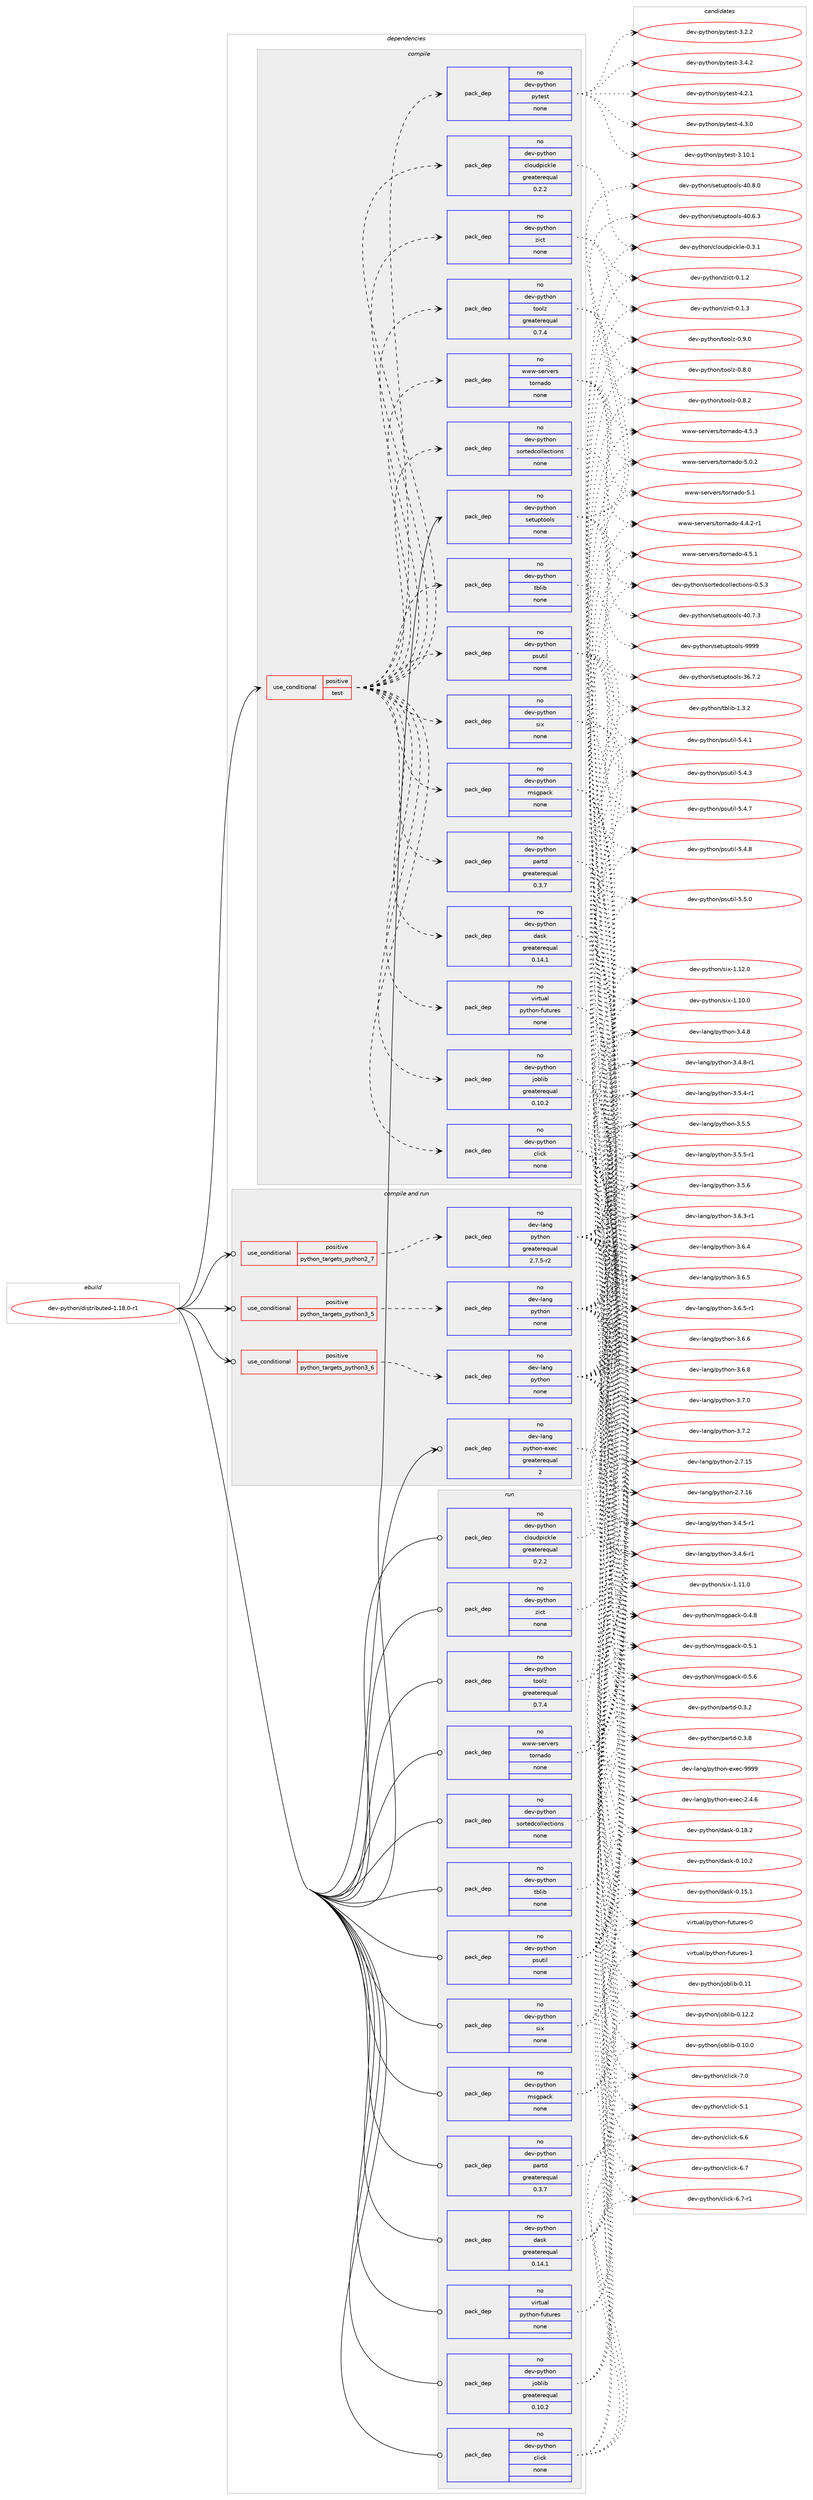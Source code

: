 digraph prolog {

# *************
# Graph options
# *************

newrank=true;
concentrate=true;
compound=true;
graph [rankdir=LR,fontname=Helvetica,fontsize=10,ranksep=1.5];#, ranksep=2.5, nodesep=0.2];
edge  [arrowhead=vee];
node  [fontname=Helvetica,fontsize=10];

# **********
# The ebuild
# **********

subgraph cluster_leftcol {
color=gray;
rank=same;
label=<<i>ebuild</i>>;
id [label="dev-python/distributed-1.18.0-r1", color=red, width=4, href="../dev-python/distributed-1.18.0-r1.svg"];
}

# ****************
# The dependencies
# ****************

subgraph cluster_midcol {
color=gray;
label=<<i>dependencies</i>>;
subgraph cluster_compile {
fillcolor="#eeeeee";
style=filled;
label=<<i>compile</i>>;
subgraph cond373279 {
dependency1405974 [label=<<TABLE BORDER="0" CELLBORDER="1" CELLSPACING="0" CELLPADDING="4"><TR><TD ROWSPAN="3" CELLPADDING="10">use_conditional</TD></TR><TR><TD>positive</TD></TR><TR><TD>test</TD></TR></TABLE>>, shape=none, color=red];
subgraph pack1009439 {
dependency1405975 [label=<<TABLE BORDER="0" CELLBORDER="1" CELLSPACING="0" CELLPADDING="4" WIDTH="220"><TR><TD ROWSPAN="6" CELLPADDING="30">pack_dep</TD></TR><TR><TD WIDTH="110">no</TD></TR><TR><TD>dev-python</TD></TR><TR><TD>click</TD></TR><TR><TD>none</TD></TR><TR><TD></TD></TR></TABLE>>, shape=none, color=blue];
}
dependency1405974:e -> dependency1405975:w [weight=20,style="dashed",arrowhead="vee"];
subgraph pack1009440 {
dependency1405976 [label=<<TABLE BORDER="0" CELLBORDER="1" CELLSPACING="0" CELLPADDING="4" WIDTH="220"><TR><TD ROWSPAN="6" CELLPADDING="30">pack_dep</TD></TR><TR><TD WIDTH="110">no</TD></TR><TR><TD>dev-python</TD></TR><TR><TD>cloudpickle</TD></TR><TR><TD>greaterequal</TD></TR><TR><TD>0.2.2</TD></TR></TABLE>>, shape=none, color=blue];
}
dependency1405974:e -> dependency1405976:w [weight=20,style="dashed",arrowhead="vee"];
subgraph pack1009441 {
dependency1405977 [label=<<TABLE BORDER="0" CELLBORDER="1" CELLSPACING="0" CELLPADDING="4" WIDTH="220"><TR><TD ROWSPAN="6" CELLPADDING="30">pack_dep</TD></TR><TR><TD WIDTH="110">no</TD></TR><TR><TD>dev-python</TD></TR><TR><TD>dask</TD></TR><TR><TD>greaterequal</TD></TR><TR><TD>0.14.1</TD></TR></TABLE>>, shape=none, color=blue];
}
dependency1405974:e -> dependency1405977:w [weight=20,style="dashed",arrowhead="vee"];
subgraph pack1009442 {
dependency1405978 [label=<<TABLE BORDER="0" CELLBORDER="1" CELLSPACING="0" CELLPADDING="4" WIDTH="220"><TR><TD ROWSPAN="6" CELLPADDING="30">pack_dep</TD></TR><TR><TD WIDTH="110">no</TD></TR><TR><TD>dev-python</TD></TR><TR><TD>joblib</TD></TR><TR><TD>greaterequal</TD></TR><TR><TD>0.10.2</TD></TR></TABLE>>, shape=none, color=blue];
}
dependency1405974:e -> dependency1405978:w [weight=20,style="dashed",arrowhead="vee"];
subgraph pack1009443 {
dependency1405979 [label=<<TABLE BORDER="0" CELLBORDER="1" CELLSPACING="0" CELLPADDING="4" WIDTH="220"><TR><TD ROWSPAN="6" CELLPADDING="30">pack_dep</TD></TR><TR><TD WIDTH="110">no</TD></TR><TR><TD>dev-python</TD></TR><TR><TD>msgpack</TD></TR><TR><TD>none</TD></TR><TR><TD></TD></TR></TABLE>>, shape=none, color=blue];
}
dependency1405974:e -> dependency1405979:w [weight=20,style="dashed",arrowhead="vee"];
subgraph pack1009444 {
dependency1405980 [label=<<TABLE BORDER="0" CELLBORDER="1" CELLSPACING="0" CELLPADDING="4" WIDTH="220"><TR><TD ROWSPAN="6" CELLPADDING="30">pack_dep</TD></TR><TR><TD WIDTH="110">no</TD></TR><TR><TD>dev-python</TD></TR><TR><TD>partd</TD></TR><TR><TD>greaterequal</TD></TR><TR><TD>0.3.7</TD></TR></TABLE>>, shape=none, color=blue];
}
dependency1405974:e -> dependency1405980:w [weight=20,style="dashed",arrowhead="vee"];
subgraph pack1009445 {
dependency1405981 [label=<<TABLE BORDER="0" CELLBORDER="1" CELLSPACING="0" CELLPADDING="4" WIDTH="220"><TR><TD ROWSPAN="6" CELLPADDING="30">pack_dep</TD></TR><TR><TD WIDTH="110">no</TD></TR><TR><TD>dev-python</TD></TR><TR><TD>psutil</TD></TR><TR><TD>none</TD></TR><TR><TD></TD></TR></TABLE>>, shape=none, color=blue];
}
dependency1405974:e -> dependency1405981:w [weight=20,style="dashed",arrowhead="vee"];
subgraph pack1009446 {
dependency1405982 [label=<<TABLE BORDER="0" CELLBORDER="1" CELLSPACING="0" CELLPADDING="4" WIDTH="220"><TR><TD ROWSPAN="6" CELLPADDING="30">pack_dep</TD></TR><TR><TD WIDTH="110">no</TD></TR><TR><TD>dev-python</TD></TR><TR><TD>six</TD></TR><TR><TD>none</TD></TR><TR><TD></TD></TR></TABLE>>, shape=none, color=blue];
}
dependency1405974:e -> dependency1405982:w [weight=20,style="dashed",arrowhead="vee"];
subgraph pack1009447 {
dependency1405983 [label=<<TABLE BORDER="0" CELLBORDER="1" CELLSPACING="0" CELLPADDING="4" WIDTH="220"><TR><TD ROWSPAN="6" CELLPADDING="30">pack_dep</TD></TR><TR><TD WIDTH="110">no</TD></TR><TR><TD>dev-python</TD></TR><TR><TD>sortedcollections</TD></TR><TR><TD>none</TD></TR><TR><TD></TD></TR></TABLE>>, shape=none, color=blue];
}
dependency1405974:e -> dependency1405983:w [weight=20,style="dashed",arrowhead="vee"];
subgraph pack1009448 {
dependency1405984 [label=<<TABLE BORDER="0" CELLBORDER="1" CELLSPACING="0" CELLPADDING="4" WIDTH="220"><TR><TD ROWSPAN="6" CELLPADDING="30">pack_dep</TD></TR><TR><TD WIDTH="110">no</TD></TR><TR><TD>dev-python</TD></TR><TR><TD>tblib</TD></TR><TR><TD>none</TD></TR><TR><TD></TD></TR></TABLE>>, shape=none, color=blue];
}
dependency1405974:e -> dependency1405984:w [weight=20,style="dashed",arrowhead="vee"];
subgraph pack1009449 {
dependency1405985 [label=<<TABLE BORDER="0" CELLBORDER="1" CELLSPACING="0" CELLPADDING="4" WIDTH="220"><TR><TD ROWSPAN="6" CELLPADDING="30">pack_dep</TD></TR><TR><TD WIDTH="110">no</TD></TR><TR><TD>dev-python</TD></TR><TR><TD>toolz</TD></TR><TR><TD>greaterequal</TD></TR><TR><TD>0.7.4</TD></TR></TABLE>>, shape=none, color=blue];
}
dependency1405974:e -> dependency1405985:w [weight=20,style="dashed",arrowhead="vee"];
subgraph pack1009450 {
dependency1405986 [label=<<TABLE BORDER="0" CELLBORDER="1" CELLSPACING="0" CELLPADDING="4" WIDTH="220"><TR><TD ROWSPAN="6" CELLPADDING="30">pack_dep</TD></TR><TR><TD WIDTH="110">no</TD></TR><TR><TD>dev-python</TD></TR><TR><TD>zict</TD></TR><TR><TD>none</TD></TR><TR><TD></TD></TR></TABLE>>, shape=none, color=blue];
}
dependency1405974:e -> dependency1405986:w [weight=20,style="dashed",arrowhead="vee"];
subgraph pack1009451 {
dependency1405987 [label=<<TABLE BORDER="0" CELLBORDER="1" CELLSPACING="0" CELLPADDING="4" WIDTH="220"><TR><TD ROWSPAN="6" CELLPADDING="30">pack_dep</TD></TR><TR><TD WIDTH="110">no</TD></TR><TR><TD>www-servers</TD></TR><TR><TD>tornado</TD></TR><TR><TD>none</TD></TR><TR><TD></TD></TR></TABLE>>, shape=none, color=blue];
}
dependency1405974:e -> dependency1405987:w [weight=20,style="dashed",arrowhead="vee"];
subgraph pack1009452 {
dependency1405988 [label=<<TABLE BORDER="0" CELLBORDER="1" CELLSPACING="0" CELLPADDING="4" WIDTH="220"><TR><TD ROWSPAN="6" CELLPADDING="30">pack_dep</TD></TR><TR><TD WIDTH="110">no</TD></TR><TR><TD>virtual</TD></TR><TR><TD>python-futures</TD></TR><TR><TD>none</TD></TR><TR><TD></TD></TR></TABLE>>, shape=none, color=blue];
}
dependency1405974:e -> dependency1405988:w [weight=20,style="dashed",arrowhead="vee"];
subgraph pack1009453 {
dependency1405989 [label=<<TABLE BORDER="0" CELLBORDER="1" CELLSPACING="0" CELLPADDING="4" WIDTH="220"><TR><TD ROWSPAN="6" CELLPADDING="30">pack_dep</TD></TR><TR><TD WIDTH="110">no</TD></TR><TR><TD>dev-python</TD></TR><TR><TD>pytest</TD></TR><TR><TD>none</TD></TR><TR><TD></TD></TR></TABLE>>, shape=none, color=blue];
}
dependency1405974:e -> dependency1405989:w [weight=20,style="dashed",arrowhead="vee"];
}
id:e -> dependency1405974:w [weight=20,style="solid",arrowhead="vee"];
subgraph pack1009454 {
dependency1405990 [label=<<TABLE BORDER="0" CELLBORDER="1" CELLSPACING="0" CELLPADDING="4" WIDTH="220"><TR><TD ROWSPAN="6" CELLPADDING="30">pack_dep</TD></TR><TR><TD WIDTH="110">no</TD></TR><TR><TD>dev-python</TD></TR><TR><TD>setuptools</TD></TR><TR><TD>none</TD></TR><TR><TD></TD></TR></TABLE>>, shape=none, color=blue];
}
id:e -> dependency1405990:w [weight=20,style="solid",arrowhead="vee"];
}
subgraph cluster_compileandrun {
fillcolor="#eeeeee";
style=filled;
label=<<i>compile and run</i>>;
subgraph cond373280 {
dependency1405991 [label=<<TABLE BORDER="0" CELLBORDER="1" CELLSPACING="0" CELLPADDING="4"><TR><TD ROWSPAN="3" CELLPADDING="10">use_conditional</TD></TR><TR><TD>positive</TD></TR><TR><TD>python_targets_python2_7</TD></TR></TABLE>>, shape=none, color=red];
subgraph pack1009455 {
dependency1405992 [label=<<TABLE BORDER="0" CELLBORDER="1" CELLSPACING="0" CELLPADDING="4" WIDTH="220"><TR><TD ROWSPAN="6" CELLPADDING="30">pack_dep</TD></TR><TR><TD WIDTH="110">no</TD></TR><TR><TD>dev-lang</TD></TR><TR><TD>python</TD></TR><TR><TD>greaterequal</TD></TR><TR><TD>2.7.5-r2</TD></TR></TABLE>>, shape=none, color=blue];
}
dependency1405991:e -> dependency1405992:w [weight=20,style="dashed",arrowhead="vee"];
}
id:e -> dependency1405991:w [weight=20,style="solid",arrowhead="odotvee"];
subgraph cond373281 {
dependency1405993 [label=<<TABLE BORDER="0" CELLBORDER="1" CELLSPACING="0" CELLPADDING="4"><TR><TD ROWSPAN="3" CELLPADDING="10">use_conditional</TD></TR><TR><TD>positive</TD></TR><TR><TD>python_targets_python3_5</TD></TR></TABLE>>, shape=none, color=red];
subgraph pack1009456 {
dependency1405994 [label=<<TABLE BORDER="0" CELLBORDER="1" CELLSPACING="0" CELLPADDING="4" WIDTH="220"><TR><TD ROWSPAN="6" CELLPADDING="30">pack_dep</TD></TR><TR><TD WIDTH="110">no</TD></TR><TR><TD>dev-lang</TD></TR><TR><TD>python</TD></TR><TR><TD>none</TD></TR><TR><TD></TD></TR></TABLE>>, shape=none, color=blue];
}
dependency1405993:e -> dependency1405994:w [weight=20,style="dashed",arrowhead="vee"];
}
id:e -> dependency1405993:w [weight=20,style="solid",arrowhead="odotvee"];
subgraph cond373282 {
dependency1405995 [label=<<TABLE BORDER="0" CELLBORDER="1" CELLSPACING="0" CELLPADDING="4"><TR><TD ROWSPAN="3" CELLPADDING="10">use_conditional</TD></TR><TR><TD>positive</TD></TR><TR><TD>python_targets_python3_6</TD></TR></TABLE>>, shape=none, color=red];
subgraph pack1009457 {
dependency1405996 [label=<<TABLE BORDER="0" CELLBORDER="1" CELLSPACING="0" CELLPADDING="4" WIDTH="220"><TR><TD ROWSPAN="6" CELLPADDING="30">pack_dep</TD></TR><TR><TD WIDTH="110">no</TD></TR><TR><TD>dev-lang</TD></TR><TR><TD>python</TD></TR><TR><TD>none</TD></TR><TR><TD></TD></TR></TABLE>>, shape=none, color=blue];
}
dependency1405995:e -> dependency1405996:w [weight=20,style="dashed",arrowhead="vee"];
}
id:e -> dependency1405995:w [weight=20,style="solid",arrowhead="odotvee"];
subgraph pack1009458 {
dependency1405997 [label=<<TABLE BORDER="0" CELLBORDER="1" CELLSPACING="0" CELLPADDING="4" WIDTH="220"><TR><TD ROWSPAN="6" CELLPADDING="30">pack_dep</TD></TR><TR><TD WIDTH="110">no</TD></TR><TR><TD>dev-lang</TD></TR><TR><TD>python-exec</TD></TR><TR><TD>greaterequal</TD></TR><TR><TD>2</TD></TR></TABLE>>, shape=none, color=blue];
}
id:e -> dependency1405997:w [weight=20,style="solid",arrowhead="odotvee"];
}
subgraph cluster_run {
fillcolor="#eeeeee";
style=filled;
label=<<i>run</i>>;
subgraph pack1009459 {
dependency1405998 [label=<<TABLE BORDER="0" CELLBORDER="1" CELLSPACING="0" CELLPADDING="4" WIDTH="220"><TR><TD ROWSPAN="6" CELLPADDING="30">pack_dep</TD></TR><TR><TD WIDTH="110">no</TD></TR><TR><TD>dev-python</TD></TR><TR><TD>click</TD></TR><TR><TD>none</TD></TR><TR><TD></TD></TR></TABLE>>, shape=none, color=blue];
}
id:e -> dependency1405998:w [weight=20,style="solid",arrowhead="odot"];
subgraph pack1009460 {
dependency1405999 [label=<<TABLE BORDER="0" CELLBORDER="1" CELLSPACING="0" CELLPADDING="4" WIDTH="220"><TR><TD ROWSPAN="6" CELLPADDING="30">pack_dep</TD></TR><TR><TD WIDTH="110">no</TD></TR><TR><TD>dev-python</TD></TR><TR><TD>cloudpickle</TD></TR><TR><TD>greaterequal</TD></TR><TR><TD>0.2.2</TD></TR></TABLE>>, shape=none, color=blue];
}
id:e -> dependency1405999:w [weight=20,style="solid",arrowhead="odot"];
subgraph pack1009461 {
dependency1406000 [label=<<TABLE BORDER="0" CELLBORDER="1" CELLSPACING="0" CELLPADDING="4" WIDTH="220"><TR><TD ROWSPAN="6" CELLPADDING="30">pack_dep</TD></TR><TR><TD WIDTH="110">no</TD></TR><TR><TD>dev-python</TD></TR><TR><TD>dask</TD></TR><TR><TD>greaterequal</TD></TR><TR><TD>0.14.1</TD></TR></TABLE>>, shape=none, color=blue];
}
id:e -> dependency1406000:w [weight=20,style="solid",arrowhead="odot"];
subgraph pack1009462 {
dependency1406001 [label=<<TABLE BORDER="0" CELLBORDER="1" CELLSPACING="0" CELLPADDING="4" WIDTH="220"><TR><TD ROWSPAN="6" CELLPADDING="30">pack_dep</TD></TR><TR><TD WIDTH="110">no</TD></TR><TR><TD>dev-python</TD></TR><TR><TD>joblib</TD></TR><TR><TD>greaterequal</TD></TR><TR><TD>0.10.2</TD></TR></TABLE>>, shape=none, color=blue];
}
id:e -> dependency1406001:w [weight=20,style="solid",arrowhead="odot"];
subgraph pack1009463 {
dependency1406002 [label=<<TABLE BORDER="0" CELLBORDER="1" CELLSPACING="0" CELLPADDING="4" WIDTH="220"><TR><TD ROWSPAN="6" CELLPADDING="30">pack_dep</TD></TR><TR><TD WIDTH="110">no</TD></TR><TR><TD>dev-python</TD></TR><TR><TD>msgpack</TD></TR><TR><TD>none</TD></TR><TR><TD></TD></TR></TABLE>>, shape=none, color=blue];
}
id:e -> dependency1406002:w [weight=20,style="solid",arrowhead="odot"];
subgraph pack1009464 {
dependency1406003 [label=<<TABLE BORDER="0" CELLBORDER="1" CELLSPACING="0" CELLPADDING="4" WIDTH="220"><TR><TD ROWSPAN="6" CELLPADDING="30">pack_dep</TD></TR><TR><TD WIDTH="110">no</TD></TR><TR><TD>dev-python</TD></TR><TR><TD>partd</TD></TR><TR><TD>greaterequal</TD></TR><TR><TD>0.3.7</TD></TR></TABLE>>, shape=none, color=blue];
}
id:e -> dependency1406003:w [weight=20,style="solid",arrowhead="odot"];
subgraph pack1009465 {
dependency1406004 [label=<<TABLE BORDER="0" CELLBORDER="1" CELLSPACING="0" CELLPADDING="4" WIDTH="220"><TR><TD ROWSPAN="6" CELLPADDING="30">pack_dep</TD></TR><TR><TD WIDTH="110">no</TD></TR><TR><TD>dev-python</TD></TR><TR><TD>psutil</TD></TR><TR><TD>none</TD></TR><TR><TD></TD></TR></TABLE>>, shape=none, color=blue];
}
id:e -> dependency1406004:w [weight=20,style="solid",arrowhead="odot"];
subgraph pack1009466 {
dependency1406005 [label=<<TABLE BORDER="0" CELLBORDER="1" CELLSPACING="0" CELLPADDING="4" WIDTH="220"><TR><TD ROWSPAN="6" CELLPADDING="30">pack_dep</TD></TR><TR><TD WIDTH="110">no</TD></TR><TR><TD>dev-python</TD></TR><TR><TD>six</TD></TR><TR><TD>none</TD></TR><TR><TD></TD></TR></TABLE>>, shape=none, color=blue];
}
id:e -> dependency1406005:w [weight=20,style="solid",arrowhead="odot"];
subgraph pack1009467 {
dependency1406006 [label=<<TABLE BORDER="0" CELLBORDER="1" CELLSPACING="0" CELLPADDING="4" WIDTH="220"><TR><TD ROWSPAN="6" CELLPADDING="30">pack_dep</TD></TR><TR><TD WIDTH="110">no</TD></TR><TR><TD>dev-python</TD></TR><TR><TD>sortedcollections</TD></TR><TR><TD>none</TD></TR><TR><TD></TD></TR></TABLE>>, shape=none, color=blue];
}
id:e -> dependency1406006:w [weight=20,style="solid",arrowhead="odot"];
subgraph pack1009468 {
dependency1406007 [label=<<TABLE BORDER="0" CELLBORDER="1" CELLSPACING="0" CELLPADDING="4" WIDTH="220"><TR><TD ROWSPAN="6" CELLPADDING="30">pack_dep</TD></TR><TR><TD WIDTH="110">no</TD></TR><TR><TD>dev-python</TD></TR><TR><TD>tblib</TD></TR><TR><TD>none</TD></TR><TR><TD></TD></TR></TABLE>>, shape=none, color=blue];
}
id:e -> dependency1406007:w [weight=20,style="solid",arrowhead="odot"];
subgraph pack1009469 {
dependency1406008 [label=<<TABLE BORDER="0" CELLBORDER="1" CELLSPACING="0" CELLPADDING="4" WIDTH="220"><TR><TD ROWSPAN="6" CELLPADDING="30">pack_dep</TD></TR><TR><TD WIDTH="110">no</TD></TR><TR><TD>dev-python</TD></TR><TR><TD>toolz</TD></TR><TR><TD>greaterequal</TD></TR><TR><TD>0.7.4</TD></TR></TABLE>>, shape=none, color=blue];
}
id:e -> dependency1406008:w [weight=20,style="solid",arrowhead="odot"];
subgraph pack1009470 {
dependency1406009 [label=<<TABLE BORDER="0" CELLBORDER="1" CELLSPACING="0" CELLPADDING="4" WIDTH="220"><TR><TD ROWSPAN="6" CELLPADDING="30">pack_dep</TD></TR><TR><TD WIDTH="110">no</TD></TR><TR><TD>dev-python</TD></TR><TR><TD>zict</TD></TR><TR><TD>none</TD></TR><TR><TD></TD></TR></TABLE>>, shape=none, color=blue];
}
id:e -> dependency1406009:w [weight=20,style="solid",arrowhead="odot"];
subgraph pack1009471 {
dependency1406010 [label=<<TABLE BORDER="0" CELLBORDER="1" CELLSPACING="0" CELLPADDING="4" WIDTH="220"><TR><TD ROWSPAN="6" CELLPADDING="30">pack_dep</TD></TR><TR><TD WIDTH="110">no</TD></TR><TR><TD>virtual</TD></TR><TR><TD>python-futures</TD></TR><TR><TD>none</TD></TR><TR><TD></TD></TR></TABLE>>, shape=none, color=blue];
}
id:e -> dependency1406010:w [weight=20,style="solid",arrowhead="odot"];
subgraph pack1009472 {
dependency1406011 [label=<<TABLE BORDER="0" CELLBORDER="1" CELLSPACING="0" CELLPADDING="4" WIDTH="220"><TR><TD ROWSPAN="6" CELLPADDING="30">pack_dep</TD></TR><TR><TD WIDTH="110">no</TD></TR><TR><TD>www-servers</TD></TR><TR><TD>tornado</TD></TR><TR><TD>none</TD></TR><TR><TD></TD></TR></TABLE>>, shape=none, color=blue];
}
id:e -> dependency1406011:w [weight=20,style="solid",arrowhead="odot"];
}
}

# **************
# The candidates
# **************

subgraph cluster_choices {
rank=same;
color=gray;
label=<<i>candidates</i>>;

subgraph choice1009439 {
color=black;
nodesep=1;
choice1001011184511212111610411111047991081059910745534649 [label="dev-python/click-5.1", color=red, width=4,href="../dev-python/click-5.1.svg"];
choice1001011184511212111610411111047991081059910745544654 [label="dev-python/click-6.6", color=red, width=4,href="../dev-python/click-6.6.svg"];
choice1001011184511212111610411111047991081059910745544655 [label="dev-python/click-6.7", color=red, width=4,href="../dev-python/click-6.7.svg"];
choice10010111845112121116104111110479910810599107455446554511449 [label="dev-python/click-6.7-r1", color=red, width=4,href="../dev-python/click-6.7-r1.svg"];
choice1001011184511212111610411111047991081059910745554648 [label="dev-python/click-7.0", color=red, width=4,href="../dev-python/click-7.0.svg"];
dependency1405975:e -> choice1001011184511212111610411111047991081059910745534649:w [style=dotted,weight="100"];
dependency1405975:e -> choice1001011184511212111610411111047991081059910745544654:w [style=dotted,weight="100"];
dependency1405975:e -> choice1001011184511212111610411111047991081059910745544655:w [style=dotted,weight="100"];
dependency1405975:e -> choice10010111845112121116104111110479910810599107455446554511449:w [style=dotted,weight="100"];
dependency1405975:e -> choice1001011184511212111610411111047991081059910745554648:w [style=dotted,weight="100"];
}
subgraph choice1009440 {
color=black;
nodesep=1;
choice10010111845112121116104111110479910811111710011210599107108101454846514649 [label="dev-python/cloudpickle-0.3.1", color=red, width=4,href="../dev-python/cloudpickle-0.3.1.svg"];
dependency1405976:e -> choice10010111845112121116104111110479910811111710011210599107108101454846514649:w [style=dotted,weight="100"];
}
subgraph choice1009441 {
color=black;
nodesep=1;
choice10010111845112121116104111110471009711510745484649484650 [label="dev-python/dask-0.10.2", color=red, width=4,href="../dev-python/dask-0.10.2.svg"];
choice10010111845112121116104111110471009711510745484649534649 [label="dev-python/dask-0.15.1", color=red, width=4,href="../dev-python/dask-0.15.1.svg"];
choice10010111845112121116104111110471009711510745484649564650 [label="dev-python/dask-0.18.2", color=red, width=4,href="../dev-python/dask-0.18.2.svg"];
dependency1405977:e -> choice10010111845112121116104111110471009711510745484649484650:w [style=dotted,weight="100"];
dependency1405977:e -> choice10010111845112121116104111110471009711510745484649534649:w [style=dotted,weight="100"];
dependency1405977:e -> choice10010111845112121116104111110471009711510745484649564650:w [style=dotted,weight="100"];
}
subgraph choice1009442 {
color=black;
nodesep=1;
choice1001011184511212111610411111047106111981081059845484649484648 [label="dev-python/joblib-0.10.0", color=red, width=4,href="../dev-python/joblib-0.10.0.svg"];
choice100101118451121211161041111104710611198108105984548464949 [label="dev-python/joblib-0.11", color=red, width=4,href="../dev-python/joblib-0.11.svg"];
choice1001011184511212111610411111047106111981081059845484649504650 [label="dev-python/joblib-0.12.2", color=red, width=4,href="../dev-python/joblib-0.12.2.svg"];
dependency1405978:e -> choice1001011184511212111610411111047106111981081059845484649484648:w [style=dotted,weight="100"];
dependency1405978:e -> choice100101118451121211161041111104710611198108105984548464949:w [style=dotted,weight="100"];
dependency1405978:e -> choice1001011184511212111610411111047106111981081059845484649504650:w [style=dotted,weight="100"];
}
subgraph choice1009443 {
color=black;
nodesep=1;
choice10010111845112121116104111110471091151031129799107454846524656 [label="dev-python/msgpack-0.4.8", color=red, width=4,href="../dev-python/msgpack-0.4.8.svg"];
choice10010111845112121116104111110471091151031129799107454846534649 [label="dev-python/msgpack-0.5.1", color=red, width=4,href="../dev-python/msgpack-0.5.1.svg"];
choice10010111845112121116104111110471091151031129799107454846534654 [label="dev-python/msgpack-0.5.6", color=red, width=4,href="../dev-python/msgpack-0.5.6.svg"];
dependency1405979:e -> choice10010111845112121116104111110471091151031129799107454846524656:w [style=dotted,weight="100"];
dependency1405979:e -> choice10010111845112121116104111110471091151031129799107454846534649:w [style=dotted,weight="100"];
dependency1405979:e -> choice10010111845112121116104111110471091151031129799107454846534654:w [style=dotted,weight="100"];
}
subgraph choice1009444 {
color=black;
nodesep=1;
choice100101118451121211161041111104711297114116100454846514650 [label="dev-python/partd-0.3.2", color=red, width=4,href="../dev-python/partd-0.3.2.svg"];
choice100101118451121211161041111104711297114116100454846514656 [label="dev-python/partd-0.3.8", color=red, width=4,href="../dev-python/partd-0.3.8.svg"];
dependency1405980:e -> choice100101118451121211161041111104711297114116100454846514650:w [style=dotted,weight="100"];
dependency1405980:e -> choice100101118451121211161041111104711297114116100454846514656:w [style=dotted,weight="100"];
}
subgraph choice1009445 {
color=black;
nodesep=1;
choice1001011184511212111610411111047112115117116105108455346524649 [label="dev-python/psutil-5.4.1", color=red, width=4,href="../dev-python/psutil-5.4.1.svg"];
choice1001011184511212111610411111047112115117116105108455346524651 [label="dev-python/psutil-5.4.3", color=red, width=4,href="../dev-python/psutil-5.4.3.svg"];
choice1001011184511212111610411111047112115117116105108455346524655 [label="dev-python/psutil-5.4.7", color=red, width=4,href="../dev-python/psutil-5.4.7.svg"];
choice1001011184511212111610411111047112115117116105108455346524656 [label="dev-python/psutil-5.4.8", color=red, width=4,href="../dev-python/psutil-5.4.8.svg"];
choice1001011184511212111610411111047112115117116105108455346534648 [label="dev-python/psutil-5.5.0", color=red, width=4,href="../dev-python/psutil-5.5.0.svg"];
dependency1405981:e -> choice1001011184511212111610411111047112115117116105108455346524649:w [style=dotted,weight="100"];
dependency1405981:e -> choice1001011184511212111610411111047112115117116105108455346524651:w [style=dotted,weight="100"];
dependency1405981:e -> choice1001011184511212111610411111047112115117116105108455346524655:w [style=dotted,weight="100"];
dependency1405981:e -> choice1001011184511212111610411111047112115117116105108455346524656:w [style=dotted,weight="100"];
dependency1405981:e -> choice1001011184511212111610411111047112115117116105108455346534648:w [style=dotted,weight="100"];
}
subgraph choice1009446 {
color=black;
nodesep=1;
choice100101118451121211161041111104711510512045494649484648 [label="dev-python/six-1.10.0", color=red, width=4,href="../dev-python/six-1.10.0.svg"];
choice100101118451121211161041111104711510512045494649494648 [label="dev-python/six-1.11.0", color=red, width=4,href="../dev-python/six-1.11.0.svg"];
choice100101118451121211161041111104711510512045494649504648 [label="dev-python/six-1.12.0", color=red, width=4,href="../dev-python/six-1.12.0.svg"];
dependency1405982:e -> choice100101118451121211161041111104711510512045494649484648:w [style=dotted,weight="100"];
dependency1405982:e -> choice100101118451121211161041111104711510512045494649494648:w [style=dotted,weight="100"];
dependency1405982:e -> choice100101118451121211161041111104711510512045494649504648:w [style=dotted,weight="100"];
}
subgraph choice1009447 {
color=black;
nodesep=1;
choice10010111845112121116104111110471151111141161011009911110810810199116105111110115454846534651 [label="dev-python/sortedcollections-0.5.3", color=red, width=4,href="../dev-python/sortedcollections-0.5.3.svg"];
dependency1405983:e -> choice10010111845112121116104111110471151111141161011009911110810810199116105111110115454846534651:w [style=dotted,weight="100"];
}
subgraph choice1009448 {
color=black;
nodesep=1;
choice10010111845112121116104111110471169810810598454946514650 [label="dev-python/tblib-1.3.2", color=red, width=4,href="../dev-python/tblib-1.3.2.svg"];
dependency1405984:e -> choice10010111845112121116104111110471169810810598454946514650:w [style=dotted,weight="100"];
}
subgraph choice1009449 {
color=black;
nodesep=1;
choice1001011184511212111610411111047116111111108122454846564648 [label="dev-python/toolz-0.8.0", color=red, width=4,href="../dev-python/toolz-0.8.0.svg"];
choice1001011184511212111610411111047116111111108122454846564650 [label="dev-python/toolz-0.8.2", color=red, width=4,href="../dev-python/toolz-0.8.2.svg"];
choice1001011184511212111610411111047116111111108122454846574648 [label="dev-python/toolz-0.9.0", color=red, width=4,href="../dev-python/toolz-0.9.0.svg"];
dependency1405985:e -> choice1001011184511212111610411111047116111111108122454846564648:w [style=dotted,weight="100"];
dependency1405985:e -> choice1001011184511212111610411111047116111111108122454846564650:w [style=dotted,weight="100"];
dependency1405985:e -> choice1001011184511212111610411111047116111111108122454846574648:w [style=dotted,weight="100"];
}
subgraph choice1009450 {
color=black;
nodesep=1;
choice100101118451121211161041111104712210599116454846494650 [label="dev-python/zict-0.1.2", color=red, width=4,href="../dev-python/zict-0.1.2.svg"];
choice100101118451121211161041111104712210599116454846494651 [label="dev-python/zict-0.1.3", color=red, width=4,href="../dev-python/zict-0.1.3.svg"];
dependency1405986:e -> choice100101118451121211161041111104712210599116454846494650:w [style=dotted,weight="100"];
dependency1405986:e -> choice100101118451121211161041111104712210599116454846494651:w [style=dotted,weight="100"];
}
subgraph choice1009451 {
color=black;
nodesep=1;
choice1191191194511510111411810111411547116111114110971001114552465246504511449 [label="www-servers/tornado-4.4.2-r1", color=red, width=4,href="../www-servers/tornado-4.4.2-r1.svg"];
choice119119119451151011141181011141154711611111411097100111455246534649 [label="www-servers/tornado-4.5.1", color=red, width=4,href="../www-servers/tornado-4.5.1.svg"];
choice119119119451151011141181011141154711611111411097100111455246534651 [label="www-servers/tornado-4.5.3", color=red, width=4,href="../www-servers/tornado-4.5.3.svg"];
choice119119119451151011141181011141154711611111411097100111455346484650 [label="www-servers/tornado-5.0.2", color=red, width=4,href="../www-servers/tornado-5.0.2.svg"];
choice11911911945115101114118101114115471161111141109710011145534649 [label="www-servers/tornado-5.1", color=red, width=4,href="../www-servers/tornado-5.1.svg"];
dependency1405987:e -> choice1191191194511510111411810111411547116111114110971001114552465246504511449:w [style=dotted,weight="100"];
dependency1405987:e -> choice119119119451151011141181011141154711611111411097100111455246534649:w [style=dotted,weight="100"];
dependency1405987:e -> choice119119119451151011141181011141154711611111411097100111455246534651:w [style=dotted,weight="100"];
dependency1405987:e -> choice119119119451151011141181011141154711611111411097100111455346484650:w [style=dotted,weight="100"];
dependency1405987:e -> choice11911911945115101114118101114115471161111141109710011145534649:w [style=dotted,weight="100"];
}
subgraph choice1009452 {
color=black;
nodesep=1;
choice1181051141161179710847112121116104111110451021171161171141011154548 [label="virtual/python-futures-0", color=red, width=4,href="../virtual/python-futures-0.svg"];
choice1181051141161179710847112121116104111110451021171161171141011154549 [label="virtual/python-futures-1", color=red, width=4,href="../virtual/python-futures-1.svg"];
dependency1405988:e -> choice1181051141161179710847112121116104111110451021171161171141011154548:w [style=dotted,weight="100"];
dependency1405988:e -> choice1181051141161179710847112121116104111110451021171161171141011154549:w [style=dotted,weight="100"];
}
subgraph choice1009453 {
color=black;
nodesep=1;
choice100101118451121211161041111104711212111610111511645514649484649 [label="dev-python/pytest-3.10.1", color=red, width=4,href="../dev-python/pytest-3.10.1.svg"];
choice1001011184511212111610411111047112121116101115116455146504650 [label="dev-python/pytest-3.2.2", color=red, width=4,href="../dev-python/pytest-3.2.2.svg"];
choice1001011184511212111610411111047112121116101115116455146524650 [label="dev-python/pytest-3.4.2", color=red, width=4,href="../dev-python/pytest-3.4.2.svg"];
choice1001011184511212111610411111047112121116101115116455246504649 [label="dev-python/pytest-4.2.1", color=red, width=4,href="../dev-python/pytest-4.2.1.svg"];
choice1001011184511212111610411111047112121116101115116455246514648 [label="dev-python/pytest-4.3.0", color=red, width=4,href="../dev-python/pytest-4.3.0.svg"];
dependency1405989:e -> choice100101118451121211161041111104711212111610111511645514649484649:w [style=dotted,weight="100"];
dependency1405989:e -> choice1001011184511212111610411111047112121116101115116455146504650:w [style=dotted,weight="100"];
dependency1405989:e -> choice1001011184511212111610411111047112121116101115116455146524650:w [style=dotted,weight="100"];
dependency1405989:e -> choice1001011184511212111610411111047112121116101115116455246504649:w [style=dotted,weight="100"];
dependency1405989:e -> choice1001011184511212111610411111047112121116101115116455246514648:w [style=dotted,weight="100"];
}
subgraph choice1009454 {
color=black;
nodesep=1;
choice100101118451121211161041111104711510111611711211611111110811545515446554650 [label="dev-python/setuptools-36.7.2", color=red, width=4,href="../dev-python/setuptools-36.7.2.svg"];
choice100101118451121211161041111104711510111611711211611111110811545524846544651 [label="dev-python/setuptools-40.6.3", color=red, width=4,href="../dev-python/setuptools-40.6.3.svg"];
choice100101118451121211161041111104711510111611711211611111110811545524846554651 [label="dev-python/setuptools-40.7.3", color=red, width=4,href="../dev-python/setuptools-40.7.3.svg"];
choice100101118451121211161041111104711510111611711211611111110811545524846564648 [label="dev-python/setuptools-40.8.0", color=red, width=4,href="../dev-python/setuptools-40.8.0.svg"];
choice10010111845112121116104111110471151011161171121161111111081154557575757 [label="dev-python/setuptools-9999", color=red, width=4,href="../dev-python/setuptools-9999.svg"];
dependency1405990:e -> choice100101118451121211161041111104711510111611711211611111110811545515446554650:w [style=dotted,weight="100"];
dependency1405990:e -> choice100101118451121211161041111104711510111611711211611111110811545524846544651:w [style=dotted,weight="100"];
dependency1405990:e -> choice100101118451121211161041111104711510111611711211611111110811545524846554651:w [style=dotted,weight="100"];
dependency1405990:e -> choice100101118451121211161041111104711510111611711211611111110811545524846564648:w [style=dotted,weight="100"];
dependency1405990:e -> choice10010111845112121116104111110471151011161171121161111111081154557575757:w [style=dotted,weight="100"];
}
subgraph choice1009455 {
color=black;
nodesep=1;
choice10010111845108971101034711212111610411111045504655464953 [label="dev-lang/python-2.7.15", color=red, width=4,href="../dev-lang/python-2.7.15.svg"];
choice10010111845108971101034711212111610411111045504655464954 [label="dev-lang/python-2.7.16", color=red, width=4,href="../dev-lang/python-2.7.16.svg"];
choice1001011184510897110103471121211161041111104551465246534511449 [label="dev-lang/python-3.4.5-r1", color=red, width=4,href="../dev-lang/python-3.4.5-r1.svg"];
choice1001011184510897110103471121211161041111104551465246544511449 [label="dev-lang/python-3.4.6-r1", color=red, width=4,href="../dev-lang/python-3.4.6-r1.svg"];
choice100101118451089711010347112121116104111110455146524656 [label="dev-lang/python-3.4.8", color=red, width=4,href="../dev-lang/python-3.4.8.svg"];
choice1001011184510897110103471121211161041111104551465246564511449 [label="dev-lang/python-3.4.8-r1", color=red, width=4,href="../dev-lang/python-3.4.8-r1.svg"];
choice1001011184510897110103471121211161041111104551465346524511449 [label="dev-lang/python-3.5.4-r1", color=red, width=4,href="../dev-lang/python-3.5.4-r1.svg"];
choice100101118451089711010347112121116104111110455146534653 [label="dev-lang/python-3.5.5", color=red, width=4,href="../dev-lang/python-3.5.5.svg"];
choice1001011184510897110103471121211161041111104551465346534511449 [label="dev-lang/python-3.5.5-r1", color=red, width=4,href="../dev-lang/python-3.5.5-r1.svg"];
choice100101118451089711010347112121116104111110455146534654 [label="dev-lang/python-3.5.6", color=red, width=4,href="../dev-lang/python-3.5.6.svg"];
choice1001011184510897110103471121211161041111104551465446514511449 [label="dev-lang/python-3.6.3-r1", color=red, width=4,href="../dev-lang/python-3.6.3-r1.svg"];
choice100101118451089711010347112121116104111110455146544652 [label="dev-lang/python-3.6.4", color=red, width=4,href="../dev-lang/python-3.6.4.svg"];
choice100101118451089711010347112121116104111110455146544653 [label="dev-lang/python-3.6.5", color=red, width=4,href="../dev-lang/python-3.6.5.svg"];
choice1001011184510897110103471121211161041111104551465446534511449 [label="dev-lang/python-3.6.5-r1", color=red, width=4,href="../dev-lang/python-3.6.5-r1.svg"];
choice100101118451089711010347112121116104111110455146544654 [label="dev-lang/python-3.6.6", color=red, width=4,href="../dev-lang/python-3.6.6.svg"];
choice100101118451089711010347112121116104111110455146544656 [label="dev-lang/python-3.6.8", color=red, width=4,href="../dev-lang/python-3.6.8.svg"];
choice100101118451089711010347112121116104111110455146554648 [label="dev-lang/python-3.7.0", color=red, width=4,href="../dev-lang/python-3.7.0.svg"];
choice100101118451089711010347112121116104111110455146554650 [label="dev-lang/python-3.7.2", color=red, width=4,href="../dev-lang/python-3.7.2.svg"];
dependency1405992:e -> choice10010111845108971101034711212111610411111045504655464953:w [style=dotted,weight="100"];
dependency1405992:e -> choice10010111845108971101034711212111610411111045504655464954:w [style=dotted,weight="100"];
dependency1405992:e -> choice1001011184510897110103471121211161041111104551465246534511449:w [style=dotted,weight="100"];
dependency1405992:e -> choice1001011184510897110103471121211161041111104551465246544511449:w [style=dotted,weight="100"];
dependency1405992:e -> choice100101118451089711010347112121116104111110455146524656:w [style=dotted,weight="100"];
dependency1405992:e -> choice1001011184510897110103471121211161041111104551465246564511449:w [style=dotted,weight="100"];
dependency1405992:e -> choice1001011184510897110103471121211161041111104551465346524511449:w [style=dotted,weight="100"];
dependency1405992:e -> choice100101118451089711010347112121116104111110455146534653:w [style=dotted,weight="100"];
dependency1405992:e -> choice1001011184510897110103471121211161041111104551465346534511449:w [style=dotted,weight="100"];
dependency1405992:e -> choice100101118451089711010347112121116104111110455146534654:w [style=dotted,weight="100"];
dependency1405992:e -> choice1001011184510897110103471121211161041111104551465446514511449:w [style=dotted,weight="100"];
dependency1405992:e -> choice100101118451089711010347112121116104111110455146544652:w [style=dotted,weight="100"];
dependency1405992:e -> choice100101118451089711010347112121116104111110455146544653:w [style=dotted,weight="100"];
dependency1405992:e -> choice1001011184510897110103471121211161041111104551465446534511449:w [style=dotted,weight="100"];
dependency1405992:e -> choice100101118451089711010347112121116104111110455146544654:w [style=dotted,weight="100"];
dependency1405992:e -> choice100101118451089711010347112121116104111110455146544656:w [style=dotted,weight="100"];
dependency1405992:e -> choice100101118451089711010347112121116104111110455146554648:w [style=dotted,weight="100"];
dependency1405992:e -> choice100101118451089711010347112121116104111110455146554650:w [style=dotted,weight="100"];
}
subgraph choice1009456 {
color=black;
nodesep=1;
choice10010111845108971101034711212111610411111045504655464953 [label="dev-lang/python-2.7.15", color=red, width=4,href="../dev-lang/python-2.7.15.svg"];
choice10010111845108971101034711212111610411111045504655464954 [label="dev-lang/python-2.7.16", color=red, width=4,href="../dev-lang/python-2.7.16.svg"];
choice1001011184510897110103471121211161041111104551465246534511449 [label="dev-lang/python-3.4.5-r1", color=red, width=4,href="../dev-lang/python-3.4.5-r1.svg"];
choice1001011184510897110103471121211161041111104551465246544511449 [label="dev-lang/python-3.4.6-r1", color=red, width=4,href="../dev-lang/python-3.4.6-r1.svg"];
choice100101118451089711010347112121116104111110455146524656 [label="dev-lang/python-3.4.8", color=red, width=4,href="../dev-lang/python-3.4.8.svg"];
choice1001011184510897110103471121211161041111104551465246564511449 [label="dev-lang/python-3.4.8-r1", color=red, width=4,href="../dev-lang/python-3.4.8-r1.svg"];
choice1001011184510897110103471121211161041111104551465346524511449 [label="dev-lang/python-3.5.4-r1", color=red, width=4,href="../dev-lang/python-3.5.4-r1.svg"];
choice100101118451089711010347112121116104111110455146534653 [label="dev-lang/python-3.5.5", color=red, width=4,href="../dev-lang/python-3.5.5.svg"];
choice1001011184510897110103471121211161041111104551465346534511449 [label="dev-lang/python-3.5.5-r1", color=red, width=4,href="../dev-lang/python-3.5.5-r1.svg"];
choice100101118451089711010347112121116104111110455146534654 [label="dev-lang/python-3.5.6", color=red, width=4,href="../dev-lang/python-3.5.6.svg"];
choice1001011184510897110103471121211161041111104551465446514511449 [label="dev-lang/python-3.6.3-r1", color=red, width=4,href="../dev-lang/python-3.6.3-r1.svg"];
choice100101118451089711010347112121116104111110455146544652 [label="dev-lang/python-3.6.4", color=red, width=4,href="../dev-lang/python-3.6.4.svg"];
choice100101118451089711010347112121116104111110455146544653 [label="dev-lang/python-3.6.5", color=red, width=4,href="../dev-lang/python-3.6.5.svg"];
choice1001011184510897110103471121211161041111104551465446534511449 [label="dev-lang/python-3.6.5-r1", color=red, width=4,href="../dev-lang/python-3.6.5-r1.svg"];
choice100101118451089711010347112121116104111110455146544654 [label="dev-lang/python-3.6.6", color=red, width=4,href="../dev-lang/python-3.6.6.svg"];
choice100101118451089711010347112121116104111110455146544656 [label="dev-lang/python-3.6.8", color=red, width=4,href="../dev-lang/python-3.6.8.svg"];
choice100101118451089711010347112121116104111110455146554648 [label="dev-lang/python-3.7.0", color=red, width=4,href="../dev-lang/python-3.7.0.svg"];
choice100101118451089711010347112121116104111110455146554650 [label="dev-lang/python-3.7.2", color=red, width=4,href="../dev-lang/python-3.7.2.svg"];
dependency1405994:e -> choice10010111845108971101034711212111610411111045504655464953:w [style=dotted,weight="100"];
dependency1405994:e -> choice10010111845108971101034711212111610411111045504655464954:w [style=dotted,weight="100"];
dependency1405994:e -> choice1001011184510897110103471121211161041111104551465246534511449:w [style=dotted,weight="100"];
dependency1405994:e -> choice1001011184510897110103471121211161041111104551465246544511449:w [style=dotted,weight="100"];
dependency1405994:e -> choice100101118451089711010347112121116104111110455146524656:w [style=dotted,weight="100"];
dependency1405994:e -> choice1001011184510897110103471121211161041111104551465246564511449:w [style=dotted,weight="100"];
dependency1405994:e -> choice1001011184510897110103471121211161041111104551465346524511449:w [style=dotted,weight="100"];
dependency1405994:e -> choice100101118451089711010347112121116104111110455146534653:w [style=dotted,weight="100"];
dependency1405994:e -> choice1001011184510897110103471121211161041111104551465346534511449:w [style=dotted,weight="100"];
dependency1405994:e -> choice100101118451089711010347112121116104111110455146534654:w [style=dotted,weight="100"];
dependency1405994:e -> choice1001011184510897110103471121211161041111104551465446514511449:w [style=dotted,weight="100"];
dependency1405994:e -> choice100101118451089711010347112121116104111110455146544652:w [style=dotted,weight="100"];
dependency1405994:e -> choice100101118451089711010347112121116104111110455146544653:w [style=dotted,weight="100"];
dependency1405994:e -> choice1001011184510897110103471121211161041111104551465446534511449:w [style=dotted,weight="100"];
dependency1405994:e -> choice100101118451089711010347112121116104111110455146544654:w [style=dotted,weight="100"];
dependency1405994:e -> choice100101118451089711010347112121116104111110455146544656:w [style=dotted,weight="100"];
dependency1405994:e -> choice100101118451089711010347112121116104111110455146554648:w [style=dotted,weight="100"];
dependency1405994:e -> choice100101118451089711010347112121116104111110455146554650:w [style=dotted,weight="100"];
}
subgraph choice1009457 {
color=black;
nodesep=1;
choice10010111845108971101034711212111610411111045504655464953 [label="dev-lang/python-2.7.15", color=red, width=4,href="../dev-lang/python-2.7.15.svg"];
choice10010111845108971101034711212111610411111045504655464954 [label="dev-lang/python-2.7.16", color=red, width=4,href="../dev-lang/python-2.7.16.svg"];
choice1001011184510897110103471121211161041111104551465246534511449 [label="dev-lang/python-3.4.5-r1", color=red, width=4,href="../dev-lang/python-3.4.5-r1.svg"];
choice1001011184510897110103471121211161041111104551465246544511449 [label="dev-lang/python-3.4.6-r1", color=red, width=4,href="../dev-lang/python-3.4.6-r1.svg"];
choice100101118451089711010347112121116104111110455146524656 [label="dev-lang/python-3.4.8", color=red, width=4,href="../dev-lang/python-3.4.8.svg"];
choice1001011184510897110103471121211161041111104551465246564511449 [label="dev-lang/python-3.4.8-r1", color=red, width=4,href="../dev-lang/python-3.4.8-r1.svg"];
choice1001011184510897110103471121211161041111104551465346524511449 [label="dev-lang/python-3.5.4-r1", color=red, width=4,href="../dev-lang/python-3.5.4-r1.svg"];
choice100101118451089711010347112121116104111110455146534653 [label="dev-lang/python-3.5.5", color=red, width=4,href="../dev-lang/python-3.5.5.svg"];
choice1001011184510897110103471121211161041111104551465346534511449 [label="dev-lang/python-3.5.5-r1", color=red, width=4,href="../dev-lang/python-3.5.5-r1.svg"];
choice100101118451089711010347112121116104111110455146534654 [label="dev-lang/python-3.5.6", color=red, width=4,href="../dev-lang/python-3.5.6.svg"];
choice1001011184510897110103471121211161041111104551465446514511449 [label="dev-lang/python-3.6.3-r1", color=red, width=4,href="../dev-lang/python-3.6.3-r1.svg"];
choice100101118451089711010347112121116104111110455146544652 [label="dev-lang/python-3.6.4", color=red, width=4,href="../dev-lang/python-3.6.4.svg"];
choice100101118451089711010347112121116104111110455146544653 [label="dev-lang/python-3.6.5", color=red, width=4,href="../dev-lang/python-3.6.5.svg"];
choice1001011184510897110103471121211161041111104551465446534511449 [label="dev-lang/python-3.6.5-r1", color=red, width=4,href="../dev-lang/python-3.6.5-r1.svg"];
choice100101118451089711010347112121116104111110455146544654 [label="dev-lang/python-3.6.6", color=red, width=4,href="../dev-lang/python-3.6.6.svg"];
choice100101118451089711010347112121116104111110455146544656 [label="dev-lang/python-3.6.8", color=red, width=4,href="../dev-lang/python-3.6.8.svg"];
choice100101118451089711010347112121116104111110455146554648 [label="dev-lang/python-3.7.0", color=red, width=4,href="../dev-lang/python-3.7.0.svg"];
choice100101118451089711010347112121116104111110455146554650 [label="dev-lang/python-3.7.2", color=red, width=4,href="../dev-lang/python-3.7.2.svg"];
dependency1405996:e -> choice10010111845108971101034711212111610411111045504655464953:w [style=dotted,weight="100"];
dependency1405996:e -> choice10010111845108971101034711212111610411111045504655464954:w [style=dotted,weight="100"];
dependency1405996:e -> choice1001011184510897110103471121211161041111104551465246534511449:w [style=dotted,weight="100"];
dependency1405996:e -> choice1001011184510897110103471121211161041111104551465246544511449:w [style=dotted,weight="100"];
dependency1405996:e -> choice100101118451089711010347112121116104111110455146524656:w [style=dotted,weight="100"];
dependency1405996:e -> choice1001011184510897110103471121211161041111104551465246564511449:w [style=dotted,weight="100"];
dependency1405996:e -> choice1001011184510897110103471121211161041111104551465346524511449:w [style=dotted,weight="100"];
dependency1405996:e -> choice100101118451089711010347112121116104111110455146534653:w [style=dotted,weight="100"];
dependency1405996:e -> choice1001011184510897110103471121211161041111104551465346534511449:w [style=dotted,weight="100"];
dependency1405996:e -> choice100101118451089711010347112121116104111110455146534654:w [style=dotted,weight="100"];
dependency1405996:e -> choice1001011184510897110103471121211161041111104551465446514511449:w [style=dotted,weight="100"];
dependency1405996:e -> choice100101118451089711010347112121116104111110455146544652:w [style=dotted,weight="100"];
dependency1405996:e -> choice100101118451089711010347112121116104111110455146544653:w [style=dotted,weight="100"];
dependency1405996:e -> choice1001011184510897110103471121211161041111104551465446534511449:w [style=dotted,weight="100"];
dependency1405996:e -> choice100101118451089711010347112121116104111110455146544654:w [style=dotted,weight="100"];
dependency1405996:e -> choice100101118451089711010347112121116104111110455146544656:w [style=dotted,weight="100"];
dependency1405996:e -> choice100101118451089711010347112121116104111110455146554648:w [style=dotted,weight="100"];
dependency1405996:e -> choice100101118451089711010347112121116104111110455146554650:w [style=dotted,weight="100"];
}
subgraph choice1009458 {
color=black;
nodesep=1;
choice1001011184510897110103471121211161041111104510112010199455046524654 [label="dev-lang/python-exec-2.4.6", color=red, width=4,href="../dev-lang/python-exec-2.4.6.svg"];
choice10010111845108971101034711212111610411111045101120101994557575757 [label="dev-lang/python-exec-9999", color=red, width=4,href="../dev-lang/python-exec-9999.svg"];
dependency1405997:e -> choice1001011184510897110103471121211161041111104510112010199455046524654:w [style=dotted,weight="100"];
dependency1405997:e -> choice10010111845108971101034711212111610411111045101120101994557575757:w [style=dotted,weight="100"];
}
subgraph choice1009459 {
color=black;
nodesep=1;
choice1001011184511212111610411111047991081059910745534649 [label="dev-python/click-5.1", color=red, width=4,href="../dev-python/click-5.1.svg"];
choice1001011184511212111610411111047991081059910745544654 [label="dev-python/click-6.6", color=red, width=4,href="../dev-python/click-6.6.svg"];
choice1001011184511212111610411111047991081059910745544655 [label="dev-python/click-6.7", color=red, width=4,href="../dev-python/click-6.7.svg"];
choice10010111845112121116104111110479910810599107455446554511449 [label="dev-python/click-6.7-r1", color=red, width=4,href="../dev-python/click-6.7-r1.svg"];
choice1001011184511212111610411111047991081059910745554648 [label="dev-python/click-7.0", color=red, width=4,href="../dev-python/click-7.0.svg"];
dependency1405998:e -> choice1001011184511212111610411111047991081059910745534649:w [style=dotted,weight="100"];
dependency1405998:e -> choice1001011184511212111610411111047991081059910745544654:w [style=dotted,weight="100"];
dependency1405998:e -> choice1001011184511212111610411111047991081059910745544655:w [style=dotted,weight="100"];
dependency1405998:e -> choice10010111845112121116104111110479910810599107455446554511449:w [style=dotted,weight="100"];
dependency1405998:e -> choice1001011184511212111610411111047991081059910745554648:w [style=dotted,weight="100"];
}
subgraph choice1009460 {
color=black;
nodesep=1;
choice10010111845112121116104111110479910811111710011210599107108101454846514649 [label="dev-python/cloudpickle-0.3.1", color=red, width=4,href="../dev-python/cloudpickle-0.3.1.svg"];
dependency1405999:e -> choice10010111845112121116104111110479910811111710011210599107108101454846514649:w [style=dotted,weight="100"];
}
subgraph choice1009461 {
color=black;
nodesep=1;
choice10010111845112121116104111110471009711510745484649484650 [label="dev-python/dask-0.10.2", color=red, width=4,href="../dev-python/dask-0.10.2.svg"];
choice10010111845112121116104111110471009711510745484649534649 [label="dev-python/dask-0.15.1", color=red, width=4,href="../dev-python/dask-0.15.1.svg"];
choice10010111845112121116104111110471009711510745484649564650 [label="dev-python/dask-0.18.2", color=red, width=4,href="../dev-python/dask-0.18.2.svg"];
dependency1406000:e -> choice10010111845112121116104111110471009711510745484649484650:w [style=dotted,weight="100"];
dependency1406000:e -> choice10010111845112121116104111110471009711510745484649534649:w [style=dotted,weight="100"];
dependency1406000:e -> choice10010111845112121116104111110471009711510745484649564650:w [style=dotted,weight="100"];
}
subgraph choice1009462 {
color=black;
nodesep=1;
choice1001011184511212111610411111047106111981081059845484649484648 [label="dev-python/joblib-0.10.0", color=red, width=4,href="../dev-python/joblib-0.10.0.svg"];
choice100101118451121211161041111104710611198108105984548464949 [label="dev-python/joblib-0.11", color=red, width=4,href="../dev-python/joblib-0.11.svg"];
choice1001011184511212111610411111047106111981081059845484649504650 [label="dev-python/joblib-0.12.2", color=red, width=4,href="../dev-python/joblib-0.12.2.svg"];
dependency1406001:e -> choice1001011184511212111610411111047106111981081059845484649484648:w [style=dotted,weight="100"];
dependency1406001:e -> choice100101118451121211161041111104710611198108105984548464949:w [style=dotted,weight="100"];
dependency1406001:e -> choice1001011184511212111610411111047106111981081059845484649504650:w [style=dotted,weight="100"];
}
subgraph choice1009463 {
color=black;
nodesep=1;
choice10010111845112121116104111110471091151031129799107454846524656 [label="dev-python/msgpack-0.4.8", color=red, width=4,href="../dev-python/msgpack-0.4.8.svg"];
choice10010111845112121116104111110471091151031129799107454846534649 [label="dev-python/msgpack-0.5.1", color=red, width=4,href="../dev-python/msgpack-0.5.1.svg"];
choice10010111845112121116104111110471091151031129799107454846534654 [label="dev-python/msgpack-0.5.6", color=red, width=4,href="../dev-python/msgpack-0.5.6.svg"];
dependency1406002:e -> choice10010111845112121116104111110471091151031129799107454846524656:w [style=dotted,weight="100"];
dependency1406002:e -> choice10010111845112121116104111110471091151031129799107454846534649:w [style=dotted,weight="100"];
dependency1406002:e -> choice10010111845112121116104111110471091151031129799107454846534654:w [style=dotted,weight="100"];
}
subgraph choice1009464 {
color=black;
nodesep=1;
choice100101118451121211161041111104711297114116100454846514650 [label="dev-python/partd-0.3.2", color=red, width=4,href="../dev-python/partd-0.3.2.svg"];
choice100101118451121211161041111104711297114116100454846514656 [label="dev-python/partd-0.3.8", color=red, width=4,href="../dev-python/partd-0.3.8.svg"];
dependency1406003:e -> choice100101118451121211161041111104711297114116100454846514650:w [style=dotted,weight="100"];
dependency1406003:e -> choice100101118451121211161041111104711297114116100454846514656:w [style=dotted,weight="100"];
}
subgraph choice1009465 {
color=black;
nodesep=1;
choice1001011184511212111610411111047112115117116105108455346524649 [label="dev-python/psutil-5.4.1", color=red, width=4,href="../dev-python/psutil-5.4.1.svg"];
choice1001011184511212111610411111047112115117116105108455346524651 [label="dev-python/psutil-5.4.3", color=red, width=4,href="../dev-python/psutil-5.4.3.svg"];
choice1001011184511212111610411111047112115117116105108455346524655 [label="dev-python/psutil-5.4.7", color=red, width=4,href="../dev-python/psutil-5.4.7.svg"];
choice1001011184511212111610411111047112115117116105108455346524656 [label="dev-python/psutil-5.4.8", color=red, width=4,href="../dev-python/psutil-5.4.8.svg"];
choice1001011184511212111610411111047112115117116105108455346534648 [label="dev-python/psutil-5.5.0", color=red, width=4,href="../dev-python/psutil-5.5.0.svg"];
dependency1406004:e -> choice1001011184511212111610411111047112115117116105108455346524649:w [style=dotted,weight="100"];
dependency1406004:e -> choice1001011184511212111610411111047112115117116105108455346524651:w [style=dotted,weight="100"];
dependency1406004:e -> choice1001011184511212111610411111047112115117116105108455346524655:w [style=dotted,weight="100"];
dependency1406004:e -> choice1001011184511212111610411111047112115117116105108455346524656:w [style=dotted,weight="100"];
dependency1406004:e -> choice1001011184511212111610411111047112115117116105108455346534648:w [style=dotted,weight="100"];
}
subgraph choice1009466 {
color=black;
nodesep=1;
choice100101118451121211161041111104711510512045494649484648 [label="dev-python/six-1.10.0", color=red, width=4,href="../dev-python/six-1.10.0.svg"];
choice100101118451121211161041111104711510512045494649494648 [label="dev-python/six-1.11.0", color=red, width=4,href="../dev-python/six-1.11.0.svg"];
choice100101118451121211161041111104711510512045494649504648 [label="dev-python/six-1.12.0", color=red, width=4,href="../dev-python/six-1.12.0.svg"];
dependency1406005:e -> choice100101118451121211161041111104711510512045494649484648:w [style=dotted,weight="100"];
dependency1406005:e -> choice100101118451121211161041111104711510512045494649494648:w [style=dotted,weight="100"];
dependency1406005:e -> choice100101118451121211161041111104711510512045494649504648:w [style=dotted,weight="100"];
}
subgraph choice1009467 {
color=black;
nodesep=1;
choice10010111845112121116104111110471151111141161011009911110810810199116105111110115454846534651 [label="dev-python/sortedcollections-0.5.3", color=red, width=4,href="../dev-python/sortedcollections-0.5.3.svg"];
dependency1406006:e -> choice10010111845112121116104111110471151111141161011009911110810810199116105111110115454846534651:w [style=dotted,weight="100"];
}
subgraph choice1009468 {
color=black;
nodesep=1;
choice10010111845112121116104111110471169810810598454946514650 [label="dev-python/tblib-1.3.2", color=red, width=4,href="../dev-python/tblib-1.3.2.svg"];
dependency1406007:e -> choice10010111845112121116104111110471169810810598454946514650:w [style=dotted,weight="100"];
}
subgraph choice1009469 {
color=black;
nodesep=1;
choice1001011184511212111610411111047116111111108122454846564648 [label="dev-python/toolz-0.8.0", color=red, width=4,href="../dev-python/toolz-0.8.0.svg"];
choice1001011184511212111610411111047116111111108122454846564650 [label="dev-python/toolz-0.8.2", color=red, width=4,href="../dev-python/toolz-0.8.2.svg"];
choice1001011184511212111610411111047116111111108122454846574648 [label="dev-python/toolz-0.9.0", color=red, width=4,href="../dev-python/toolz-0.9.0.svg"];
dependency1406008:e -> choice1001011184511212111610411111047116111111108122454846564648:w [style=dotted,weight="100"];
dependency1406008:e -> choice1001011184511212111610411111047116111111108122454846564650:w [style=dotted,weight="100"];
dependency1406008:e -> choice1001011184511212111610411111047116111111108122454846574648:w [style=dotted,weight="100"];
}
subgraph choice1009470 {
color=black;
nodesep=1;
choice100101118451121211161041111104712210599116454846494650 [label="dev-python/zict-0.1.2", color=red, width=4,href="../dev-python/zict-0.1.2.svg"];
choice100101118451121211161041111104712210599116454846494651 [label="dev-python/zict-0.1.3", color=red, width=4,href="../dev-python/zict-0.1.3.svg"];
dependency1406009:e -> choice100101118451121211161041111104712210599116454846494650:w [style=dotted,weight="100"];
dependency1406009:e -> choice100101118451121211161041111104712210599116454846494651:w [style=dotted,weight="100"];
}
subgraph choice1009471 {
color=black;
nodesep=1;
choice1181051141161179710847112121116104111110451021171161171141011154548 [label="virtual/python-futures-0", color=red, width=4,href="../virtual/python-futures-0.svg"];
choice1181051141161179710847112121116104111110451021171161171141011154549 [label="virtual/python-futures-1", color=red, width=4,href="../virtual/python-futures-1.svg"];
dependency1406010:e -> choice1181051141161179710847112121116104111110451021171161171141011154548:w [style=dotted,weight="100"];
dependency1406010:e -> choice1181051141161179710847112121116104111110451021171161171141011154549:w [style=dotted,weight="100"];
}
subgraph choice1009472 {
color=black;
nodesep=1;
choice1191191194511510111411810111411547116111114110971001114552465246504511449 [label="www-servers/tornado-4.4.2-r1", color=red, width=4,href="../www-servers/tornado-4.4.2-r1.svg"];
choice119119119451151011141181011141154711611111411097100111455246534649 [label="www-servers/tornado-4.5.1", color=red, width=4,href="../www-servers/tornado-4.5.1.svg"];
choice119119119451151011141181011141154711611111411097100111455246534651 [label="www-servers/tornado-4.5.3", color=red, width=4,href="../www-servers/tornado-4.5.3.svg"];
choice119119119451151011141181011141154711611111411097100111455346484650 [label="www-servers/tornado-5.0.2", color=red, width=4,href="../www-servers/tornado-5.0.2.svg"];
choice11911911945115101114118101114115471161111141109710011145534649 [label="www-servers/tornado-5.1", color=red, width=4,href="../www-servers/tornado-5.1.svg"];
dependency1406011:e -> choice1191191194511510111411810111411547116111114110971001114552465246504511449:w [style=dotted,weight="100"];
dependency1406011:e -> choice119119119451151011141181011141154711611111411097100111455246534649:w [style=dotted,weight="100"];
dependency1406011:e -> choice119119119451151011141181011141154711611111411097100111455246534651:w [style=dotted,weight="100"];
dependency1406011:e -> choice119119119451151011141181011141154711611111411097100111455346484650:w [style=dotted,weight="100"];
dependency1406011:e -> choice11911911945115101114118101114115471161111141109710011145534649:w [style=dotted,weight="100"];
}
}

}

